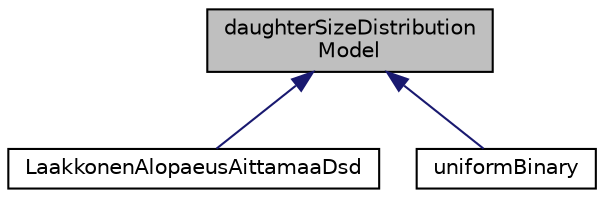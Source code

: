 digraph "daughterSizeDistributionModel"
{
  bgcolor="transparent";
  edge [fontname="Helvetica",fontsize="10",labelfontname="Helvetica",labelfontsize="10"];
  node [fontname="Helvetica",fontsize="10",shape=record];
  Node1 [label="daughterSizeDistribution\lModel",height=0.2,width=0.4,color="black", fillcolor="grey75", style="filled" fontcolor="black"];
  Node1 -> Node2 [dir="back",color="midnightblue",fontsize="10",style="solid",fontname="Helvetica"];
  Node2 [label="LaakkonenAlopaeusAittamaaDsd",height=0.2,width=0.4,color="black",URL="$classFoam_1_1diameterModels_1_1daughterSizeDistributionModels_1_1LaakkonenAlopaeusAittamaaDsd.html",tooltip="Daughter size distribution model used by Laakkonen et al. (2006). Note that it must be multiplied by ..."];
  Node1 -> Node3 [dir="back",color="midnightblue",fontsize="10",style="solid",fontname="Helvetica"];
  Node3 [label="uniformBinary",height=0.2,width=0.4,color="black",URL="$classFoam_1_1diameterModels_1_1daughterSizeDistributionModels_1_1uniformBinary.html",tooltip="Uniform binary daughter size distribution. Used for verification and validation of the breakup formul..."];
}
